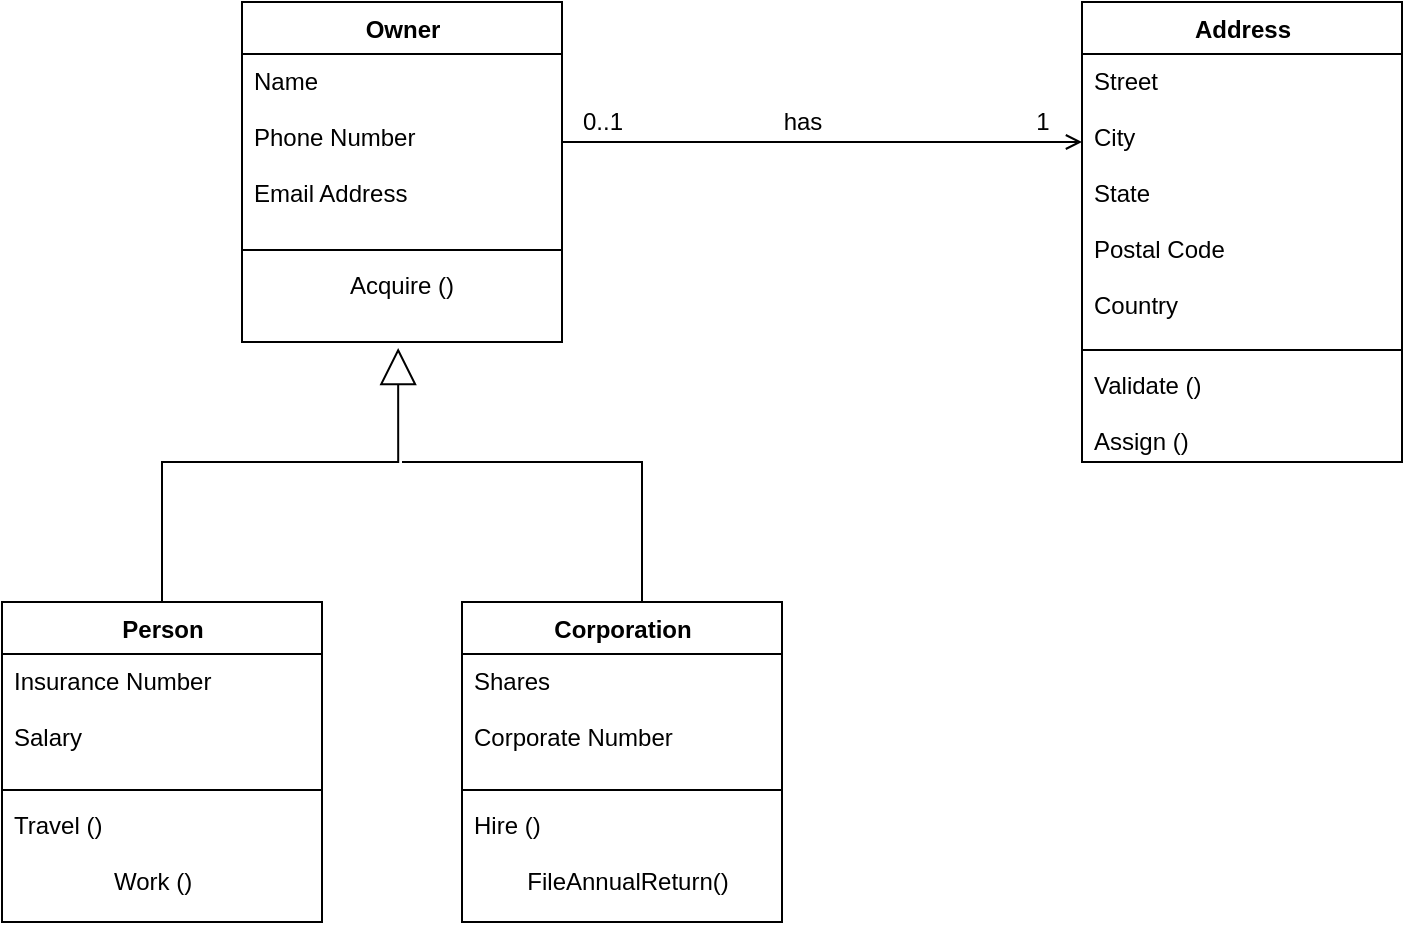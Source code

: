 <mxfile version="15.2.7" type="github">
  <diagram id="Vz3pPBi_JEpqn8jML1L7" name="Page-1">
    <mxGraphModel dx="1422" dy="762" grid="1" gridSize="10" guides="1" tooltips="1" connect="1" arrows="1" fold="1" page="1" pageScale="1" pageWidth="850" pageHeight="1100" math="0" shadow="0">
      <root>
        <mxCell id="0" />
        <mxCell id="1" parent="0" />
        <mxCell id="0KGPB0pDorEHkufxvKzZ-130" value="" style="edgeStyle=orthogonalEdgeStyle;rounded=0;orthogonalLoop=1;jettySize=auto;html=1;endArrow=open;endFill=0;strokeWidth=1;" edge="1" parent="1" source="0KGPB0pDorEHkufxvKzZ-120" target="0KGPB0pDorEHkufxvKzZ-126">
          <mxGeometry relative="1" as="geometry">
            <Array as="points">
              <mxPoint x="490" y="240" />
              <mxPoint x="490" y="240" />
            </Array>
          </mxGeometry>
        </mxCell>
        <mxCell id="0KGPB0pDorEHkufxvKzZ-120" value="Owner&lt;br&gt;" style="swimlane;fontStyle=1;align=center;verticalAlign=top;childLayout=stackLayout;horizontal=1;startSize=26;horizontalStack=0;resizeParent=1;resizeParentMax=0;resizeLast=0;collapsible=1;marginBottom=0;html=1;" vertex="1" parent="1">
          <mxGeometry x="160" y="170" width="160" height="170" as="geometry" />
        </mxCell>
        <mxCell id="0KGPB0pDorEHkufxvKzZ-121" value="Name&#xa;&#xa;Phone Number&#xa;&#xa;Email Address" style="text;strokeColor=none;fillColor=none;align=left;verticalAlign=top;spacingLeft=4;spacingRight=4;overflow=hidden;rotatable=0;points=[[0,0.5],[1,0.5]];portConstraint=eastwest;" vertex="1" parent="0KGPB0pDorEHkufxvKzZ-120">
          <mxGeometry y="26" width="160" height="94" as="geometry" />
        </mxCell>
        <mxCell id="0KGPB0pDorEHkufxvKzZ-122" value="" style="line;strokeWidth=1;fillColor=none;align=left;verticalAlign=middle;spacingTop=-1;spacingLeft=3;spacingRight=3;rotatable=0;labelPosition=right;points=[];portConstraint=eastwest;" vertex="1" parent="0KGPB0pDorEHkufxvKzZ-120">
          <mxGeometry y="120" width="160" height="8" as="geometry" />
        </mxCell>
        <mxCell id="0KGPB0pDorEHkufxvKzZ-123" value="Acquire ()" style="text;strokeColor=none;fillColor=none;align=center;verticalAlign=top;spacingLeft=4;spacingRight=4;overflow=hidden;rotatable=0;points=[[0,0.5],[1,0.5]];portConstraint=eastwest;" vertex="1" parent="0KGPB0pDorEHkufxvKzZ-120">
          <mxGeometry y="128" width="160" height="42" as="geometry" />
        </mxCell>
        <mxCell id="0KGPB0pDorEHkufxvKzZ-126" value="Address" style="swimlane;fontStyle=1;align=center;verticalAlign=top;childLayout=stackLayout;horizontal=1;startSize=26;horizontalStack=0;resizeParent=1;resizeParentMax=0;resizeLast=0;collapsible=1;marginBottom=0;html=1;" vertex="1" parent="1">
          <mxGeometry x="580" y="170" width="160" height="230" as="geometry" />
        </mxCell>
        <mxCell id="0KGPB0pDorEHkufxvKzZ-127" value="Street&#xa;&#xa;City&#xa;&#xa;State&#xa;&#xa;Postal Code&#xa;&#xa;Country" style="text;strokeColor=none;fillColor=none;align=left;verticalAlign=top;spacingLeft=4;spacingRight=4;overflow=hidden;rotatable=0;points=[[0,0.5],[1,0.5]];portConstraint=eastwest;" vertex="1" parent="0KGPB0pDorEHkufxvKzZ-126">
          <mxGeometry y="26" width="160" height="144" as="geometry" />
        </mxCell>
        <mxCell id="0KGPB0pDorEHkufxvKzZ-128" value="" style="line;strokeWidth=1;fillColor=none;align=left;verticalAlign=middle;spacingTop=-1;spacingLeft=3;spacingRight=3;rotatable=0;labelPosition=right;points=[];portConstraint=eastwest;" vertex="1" parent="0KGPB0pDorEHkufxvKzZ-126">
          <mxGeometry y="170" width="160" height="8" as="geometry" />
        </mxCell>
        <mxCell id="0KGPB0pDorEHkufxvKzZ-129" value="Validate ()&#xa;&#xa;Assign ()" style="text;strokeColor=none;fillColor=none;align=left;verticalAlign=top;spacingLeft=4;spacingRight=4;overflow=hidden;rotatable=0;points=[[0,0.5],[1,0.5]];portConstraint=eastwest;" vertex="1" parent="0KGPB0pDorEHkufxvKzZ-126">
          <mxGeometry y="178" width="160" height="52" as="geometry" />
        </mxCell>
        <mxCell id="0KGPB0pDorEHkufxvKzZ-131" value="has" style="text;html=1;align=center;verticalAlign=middle;resizable=0;points=[];autosize=1;strokeColor=none;fillColor=none;" vertex="1" parent="1">
          <mxGeometry x="425" y="220" width="30" height="20" as="geometry" />
        </mxCell>
        <mxCell id="0KGPB0pDorEHkufxvKzZ-132" value="1" style="text;html=1;align=center;verticalAlign=middle;resizable=0;points=[];autosize=1;strokeColor=none;fillColor=none;" vertex="1" parent="1">
          <mxGeometry x="550" y="220" width="20" height="20" as="geometry" />
        </mxCell>
        <mxCell id="0KGPB0pDorEHkufxvKzZ-133" value="0..1" style="text;html=1;align=center;verticalAlign=middle;resizable=0;points=[];autosize=1;strokeColor=none;fillColor=none;" vertex="1" parent="1">
          <mxGeometry x="320" y="220" width="40" height="20" as="geometry" />
        </mxCell>
        <mxCell id="0KGPB0pDorEHkufxvKzZ-142" style="edgeStyle=orthogonalEdgeStyle;rounded=0;orthogonalLoop=1;jettySize=auto;html=1;exitX=0.5;exitY=0;exitDx=0;exitDy=0;entryX=0.488;entryY=1.071;entryDx=0;entryDy=0;entryPerimeter=0;endArrow=block;endFill=0;strokeWidth=1;endSize=16;" edge="1" parent="1" source="0KGPB0pDorEHkufxvKzZ-134" target="0KGPB0pDorEHkufxvKzZ-123">
          <mxGeometry relative="1" as="geometry">
            <Array as="points">
              <mxPoint x="120" y="400" />
              <mxPoint x="238" y="400" />
            </Array>
          </mxGeometry>
        </mxCell>
        <mxCell id="0KGPB0pDorEHkufxvKzZ-134" value="Person" style="swimlane;fontStyle=1;align=center;verticalAlign=top;childLayout=stackLayout;horizontal=1;startSize=26;horizontalStack=0;resizeParent=1;resizeParentMax=0;resizeLast=0;collapsible=1;marginBottom=0;html=1;" vertex="1" parent="1">
          <mxGeometry x="40" y="470" width="160" height="160" as="geometry" />
        </mxCell>
        <mxCell id="0KGPB0pDorEHkufxvKzZ-135" value="Insurance Number&#xa;&#xa;Salary" style="text;strokeColor=none;fillColor=none;align=left;verticalAlign=top;spacingLeft=4;spacingRight=4;overflow=hidden;rotatable=0;points=[[0,0.5],[1,0.5]];portConstraint=eastwest;" vertex="1" parent="0KGPB0pDorEHkufxvKzZ-134">
          <mxGeometry y="26" width="160" height="64" as="geometry" />
        </mxCell>
        <mxCell id="0KGPB0pDorEHkufxvKzZ-136" value="" style="line;strokeWidth=1;fillColor=none;align=left;verticalAlign=middle;spacingTop=-1;spacingLeft=3;spacingRight=3;rotatable=0;labelPosition=right;points=[];portConstraint=eastwest;" vertex="1" parent="0KGPB0pDorEHkufxvKzZ-134">
          <mxGeometry y="90" width="160" height="8" as="geometry" />
        </mxCell>
        <mxCell id="0KGPB0pDorEHkufxvKzZ-137" value="Travel ()&#xa;               &#xa;               Work ()" style="text;strokeColor=none;fillColor=none;align=left;verticalAlign=top;spacingLeft=4;spacingRight=4;overflow=hidden;rotatable=0;points=[[0,0.5],[1,0.5]];portConstraint=eastwest;" vertex="1" parent="0KGPB0pDorEHkufxvKzZ-134">
          <mxGeometry y="98" width="160" height="62" as="geometry" />
        </mxCell>
        <mxCell id="0KGPB0pDorEHkufxvKzZ-143" style="edgeStyle=orthogonalEdgeStyle;rounded=0;orthogonalLoop=1;jettySize=auto;html=1;exitX=0.5;exitY=0;exitDx=0;exitDy=0;endArrow=none;endFill=0;endSize=16;strokeWidth=1;" edge="1" parent="1" source="0KGPB0pDorEHkufxvKzZ-138">
          <mxGeometry relative="1" as="geometry">
            <mxPoint x="240" y="400" as="targetPoint" />
            <Array as="points">
              <mxPoint x="360" y="470" />
              <mxPoint x="360" y="400" />
            </Array>
          </mxGeometry>
        </mxCell>
        <mxCell id="0KGPB0pDorEHkufxvKzZ-138" value="Corporation" style="swimlane;fontStyle=1;align=center;verticalAlign=top;childLayout=stackLayout;horizontal=1;startSize=26;horizontalStack=0;resizeParent=1;resizeParentMax=0;resizeLast=0;collapsible=1;marginBottom=0;html=1;" vertex="1" parent="1">
          <mxGeometry x="270" y="470" width="160" height="160" as="geometry" />
        </mxCell>
        <mxCell id="0KGPB0pDorEHkufxvKzZ-139" value="Shares&#xa;&#xa;Corporate Number" style="text;strokeColor=none;fillColor=none;align=left;verticalAlign=top;spacingLeft=4;spacingRight=4;overflow=hidden;rotatable=0;points=[[0,0.5],[1,0.5]];portConstraint=eastwest;" vertex="1" parent="0KGPB0pDorEHkufxvKzZ-138">
          <mxGeometry y="26" width="160" height="64" as="geometry" />
        </mxCell>
        <mxCell id="0KGPB0pDorEHkufxvKzZ-140" value="" style="line;strokeWidth=1;fillColor=none;align=left;verticalAlign=middle;spacingTop=-1;spacingLeft=3;spacingRight=3;rotatable=0;labelPosition=right;points=[];portConstraint=eastwest;" vertex="1" parent="0KGPB0pDorEHkufxvKzZ-138">
          <mxGeometry y="90" width="160" height="8" as="geometry" />
        </mxCell>
        <mxCell id="0KGPB0pDorEHkufxvKzZ-141" value="Hire ()&#xa;&#xa;        FileAnnualReturn()" style="text;strokeColor=none;fillColor=none;align=left;verticalAlign=top;spacingLeft=4;spacingRight=4;overflow=hidden;rotatable=0;points=[[0,0.5],[1,0.5]];portConstraint=eastwest;" vertex="1" parent="0KGPB0pDorEHkufxvKzZ-138">
          <mxGeometry y="98" width="160" height="62" as="geometry" />
        </mxCell>
      </root>
    </mxGraphModel>
  </diagram>
</mxfile>
